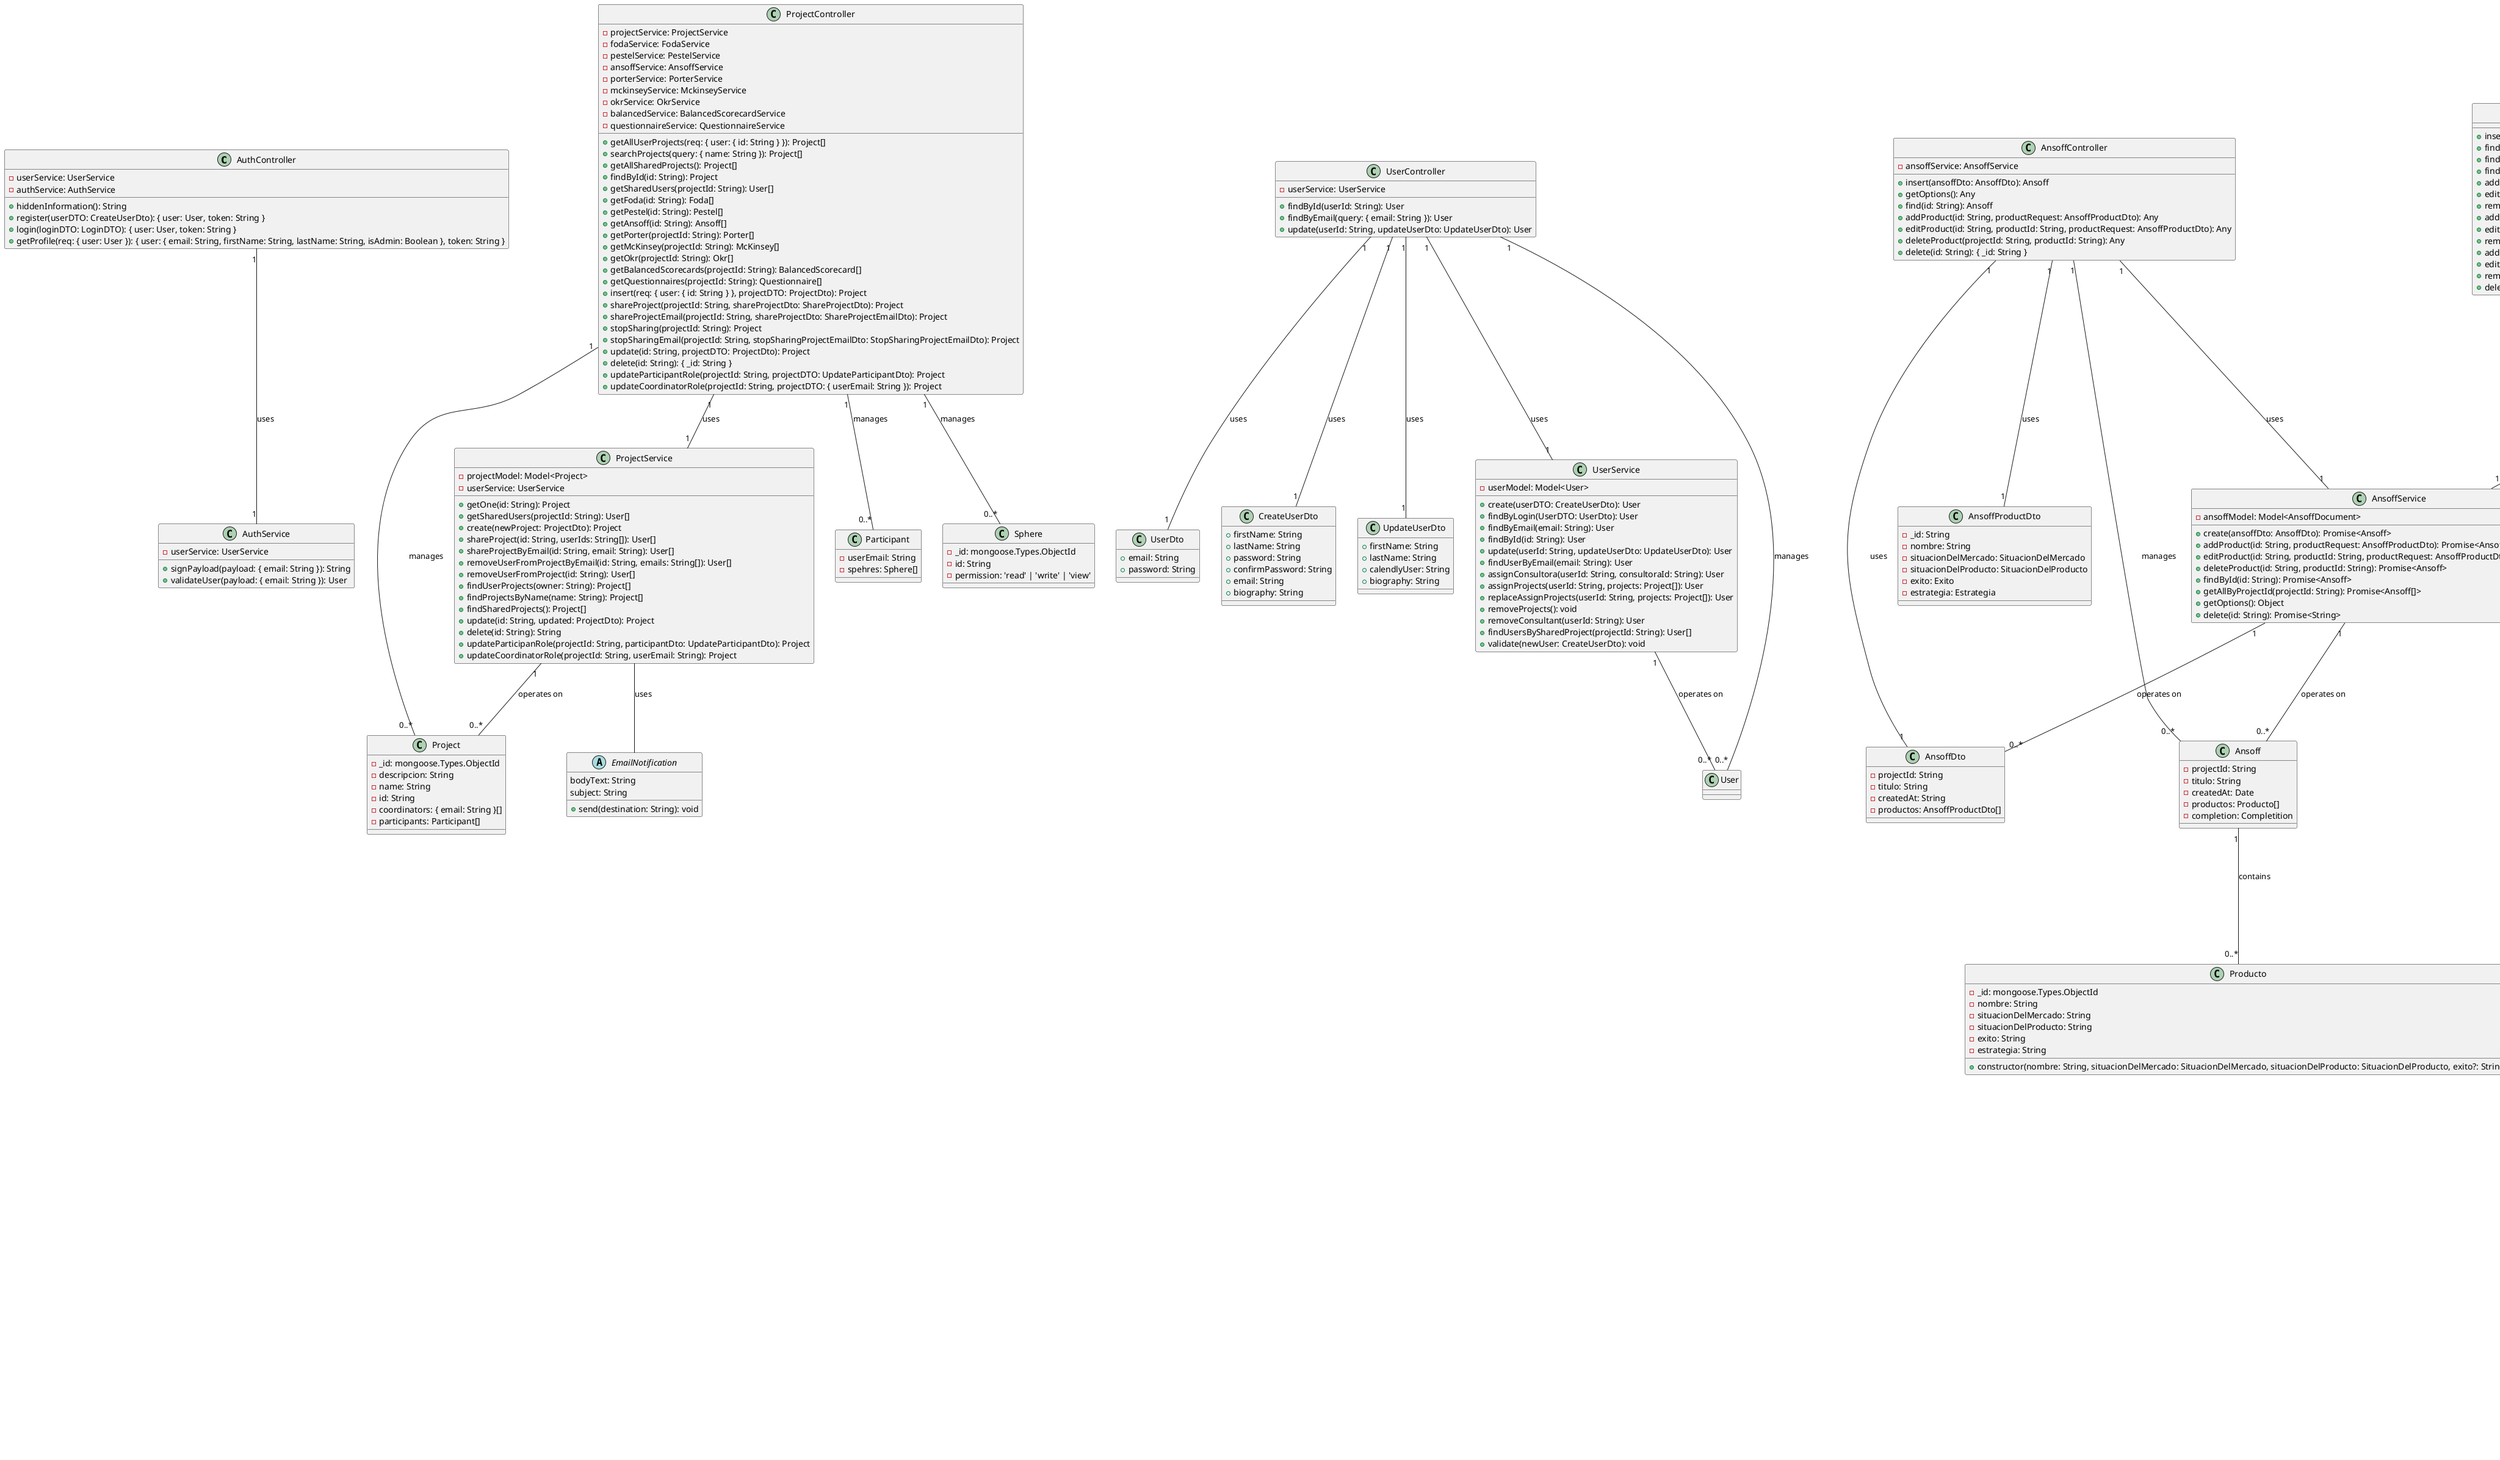@startuml
class AuthController {
    - userService: UserService
    - authService: AuthService
    + hiddenInformation(): String
    + register(userDTO: CreateUserDto): { user: User, token: String }
    + login(loginDTO: LoginDTO): { user: User, token: String }
    + getProfile(req: { user: User }): { user: { email: String, firstName: String, lastName: String, isAdmin: Boolean }, token: String }
}

class AuthService {
    - userService: UserService
    + signPayload(payload: { email: String }): String
    + validateUser(payload: { email: String }): User
}

class ProjectController {
    - projectService: ProjectService
    - fodaService: FodaService
    - pestelService: PestelService
    - ansoffService: AnsoffService
    - porterService: PorterService
    - mckinseyService: MckinseyService
    - okrService: OkrService
    - balancedService: BalancedScorecardService
    - questionnaireService: QuestionnaireService

    + getAllUserProjects(req: { user: { id: String } }): Project[]
    + searchProjects(query: { name: String }): Project[]
    + getAllSharedProjects(): Project[]
    + findById(id: String): Project
    + getSharedUsers(projectId: String): User[]
    + getFoda(id: String): Foda[]
    + getPestel(id: String): Pestel[]
    + getAnsoff(id: String): Ansoff[]
    + getPorter(projectId: String): Porter[]
    + getMcKinsey(projectId: String): McKinsey[]
    + getOkr(projectId: String): Okr[]
    + getBalancedScorecards(projectId: String): BalancedScorecard[]
    + getQuestionnaires(projectId: String): Questionnaire[]
    + insert(req: { user: { id: String } }, projectDTO: ProjectDto): Project
    + shareProject(projectId: String, shareProjectDto: ShareProjectDto): Project
    + shareProjectEmail(projectId: String, shareProjectDto: ShareProjectEmailDto): Project
    + stopSharing(projectId: String): Project
    + stopSharingEmail(projectId: String, stopSharingProjectEmailDto: StopSharingProjectEmailDto): Project
    + update(id: String, projectDTO: ProjectDto): Project
    + delete(id: String): { _id: String }
    + updateParticipantRole(projectId: String, projectDTO: UpdateParticipantDto): Project
    + updateCoordinatorRole(projectId: String, projectDTO: { userEmail: String }): Project
}

class Project {
    - _id: mongoose.Types.ObjectId
    - descripcion: String
    - name: String
    - id: String
    - coordinators: { email: String }[]
    - participants: Participant[]
}

class ProjectService {
    - projectModel: Model<Project>
    - userService: UserService

    + getOne(id: String): Project
    + getSharedUsers(projectId: String): User[]
    + create(newProject: ProjectDto): Project
    + shareProject(id: String, userIds: String[]): User[]
    + shareProjectByEmail(id: String, email: String): User[]
    + removeUserFromProjectByEmail(id: String, emails: String[]): User[]
    + removeUserFromProject(id: String): User[]
    + findUserProjects(owner: String): Project[]
    + findProjectsByName(name: String): Project[]
    + findSharedProjects(): Project[]
    + update(id: String, updated: ProjectDto): Project
    + delete(id: String): String
    + updateParticipanRole(projectId: String, participantDto: UpdateParticipantDto): Project
    + updateCoordinatorRole(projectId: String, userEmail: String): Project
}

class Participant {
    - userEmail: String
    - spehres: Sphere[]
}

class Sphere {
    - _id: mongoose.Types.ObjectId
    - id: String
    - permission: 'read' | 'write' | 'view'
}

class UserController {
    - userService: UserService

    + findById(userId: String): User
    + findByEmail(query: { email: String }): User
    + update(userId: String, updateUserDto: UpdateUserDto): User
}

class UserDto {
    + email: String
    + password: String
}

class CreateUserDto {
    + firstName: String
    + lastName: String
    + password: String
    + confirmPassword: String
    + email: String
    + biography: String
}

class UpdateUserDto {
    + firstName: String
    + lastName: String
    + calendlyUser: String
    + biography: String
}

class UserService {
    - userModel: Model<User>

    + create(userDTO: CreateUserDto): User
    + findByLogin(UserDTO: UserDto): User
    + findByEmail(email: String): User
    + findById(id: String): User
    + update(userId: String, updateUserDto: UpdateUserDto): User
    + findUserByEmail(email: String): User
    + assignConsultora(userId: String, consultoraId: String): User
    + assignProjects(userId: String, projects: Project[]): User
    + replaceAssignProjects(userId: String, projects: Project[]): User
    + removeProjects(): void
    + removeConsultant(userId: String): User
    + findUsersBySharedProject(projectId: String): User[]
    + validate(newUser: CreateUserDto): void
}

class AnsoffController {
    - ansoffService: AnsoffService

    + insert(ansoffDto: AnsoffDto): Ansoff
    + getOptions(): Any
    + find(id: String): Ansoff
    + addProduct(id: String, productRequest: AnsoffProductDto): Any
    + editProduct(id: String, productId: String, productRequest: AnsoffProductDto): Any
    + deleteProduct(projectId: String, productId: String): Any
    + delete(id: String): { _id: String }
}

class AnsoffDto {
    - projectId: String
    - titulo: String
    - createdAt: String
    - productos: AnsoffProductDto[]
}

class AnsoffProductDto {
    - _id: String
    - nombre: String
    - situacionDelMercado: SituacionDelMercado
    - situacionDelProducto: SituacionDelProducto
    - exito: Exito
    - estrategia: Estrategia
}

class Producto {
    - _id: mongoose.Types.ObjectId
    - nombre: String
    - situacionDelMercado: String
    - situacionDelProducto: String
    - exito: String
    - estrategia: String

    + constructor(nombre: String, situacionDelMercado: SituacionDelMercado, situacionDelProducto: SituacionDelProducto, exito?: String)
}

class Ansoff {
    - projectId: String
    - titulo: String
    - createdAt: Date
    - productos: Producto[]
    - completion: Completition
}

class AnsoffService {
    - ansoffModel: Model<AnsoffDocument>

    + create(ansoffDto: AnsoffDto): Promise<Ansoff>
    + addProduct(id: String, productRequest: AnsoffProductDto): Promise<Ansoff>
    + editProduct(id: String, productId: String, productRequest: AnsoffProductDto): Promise<Ansoff>
    + deleteProduct(id: String, productId: String): Promise<Ansoff>
    + findById(id: String): Promise<Ansoff>
    + getAllByProjectId(projectId: String): Promise<Ansoff[]>
    + getOptions(): Object
    + delete(id: String): Promise<String>
}

' enum Estrategia {
'     PENETRACION 
'     DIVERSIFICACION
'     DESARROLLO_DE_PRODUCTO
'     DESARROLLO_DE_MERCADO
' }
' enum Exito {
'     INDEFINIDO
'     POCO_EXITOSO
'     MUY_EXITOSO
' }
' enum SituacionDelMercado {
'     MERCADO_EXISTENTE
'     NUEVO
' }
' enum SituacionDelProducto {
'     PRODUCTO_EXISTENTE
'     NUEVO
' }

class BalancedScorecardController {
    - balancedScorecardService: BalancedScorecardService

    + create(balancedScorecardDto: BalancedScorecardDto): Promise<BalancedScorecard>
    + getOptions(): Object
    + findById(id: String): Promise<BalancedScorecard>
    + addInitiative(id: String, initiativeDto: InitiativeDto): Promise<BalancedScorecard>
    + addObjective(id: String, objectiveDto: ObjectiveDto): Promise<BalancedScorecard>
    + addCheckpoint(id: String, objectiveId: String, checkpointDto: CheckpointDto): Promise<BalancedScorecard>
    + removeInitiative(id: String, initiativeId: String): Promise<BalancedScorecard>
    + removeObjective(id: String, objectiveId: String): Promise<BalancedScorecard>
    + removeCheckpoint(id: String, objectiveId: String, checkpointId: String): Promise<BalancedScorecard>
    + editBalancedScorecard(id: String, balancedScoreCardDto: BalancedScorecardDto): Promise<BalancedScorecard>
    + editInitiative(id: String, initiativeId: String, initiativeDto: InitiativeDto): Promise<BalancedScorecard>
    + editObjective(id: String, objectiveId: String, objectiveDto: ObjectiveDto): Promise<BalancedScorecard>
    + editCheckpoint(id: String, objectiveId: String, checkpointId: String, checkpointDto: CheckpointDto): Promise<BalancedScorecard>
    + delete(id: String): Promise<{_id: String}>
}
class CheckpointDto {
    - _id: String
    - month: String
    - target: Number
    - actual: Number
}

class ObjectiveDto {
    - _id: String
    - action: String
    - measure: String
    - target: Number
    - area: String
    - checkpoints: CheckpointDto[]
    - progress: Number
    - trend: Trend
    - responsible: String
}

class InitiativeDto {
    - _id: String
    - area: Area
    - description: String
}

class BalancedScorecardDto {
    - _id: String
    - projectId: String
    - titulo: String
    - createdAt: Date
    - objectives: ObjectiveDto[]
    - initiatives: InitiativeDto[]
}

CheckpointDto --> ObjectiveDto : contains
ObjectiveDto --> BalancedScorecardDto : contains
InitiativeDto --> BalancedScorecardDto : contains

class Checkpoint {
    - _id: mongoose.Types.ObjectId
    - month: String
    - target: Number
    - actual: Number

    + Checkpoint(month: String, target: Number, actual: Number)
}
class Objective {
    - _id: mongoose.Types.ObjectId
    - action: String
    - measure: String
    - target: Number
    - area: Area
    - checkpoints: List<Checkpoint>
    - progress: Number
    - trend: Trend
    - deviation: Deviation
    - responsible: String

    + Objective(action: String, measure: String, target: Number, area: Area, responsible: String)
}
class Initiative {
    - _id: mongoose.Types.ObjectId
    - area: Area
    - description: String

    + Initiative(area: Area, description: String)
}
class BalancedScorecard {
    - _id: mongoose.Types.ObjectId
    - projectId: String
    - titulo: String
    - createdAt: Date
    - objectives: List<Objective>
    - initiatives: List<Initiative>
    - completion: Completition
}
class BalancedScorecardService {
    - balancedScorecardModel: Model<BalancedScoreCardDocument>

    + create(balancedScorecardDto: BalancedScorecardDto): Promise<BalancedScorecard>
    + delete(id: string): Promise<string>
    + findById(balancedScorecardId: string): Promise<BalancedScorecard>
    + findObjectiveById(balancedScorecardId: string, objectiveId: string): Promise<Objective>
    + getAllByProjectId(projectId: string): Promise<BalancedScorecard[]>
    + edit(balancedScorecardId: string, balancedScorecardDto: BalancedScorecardDto): Promise<BalancedScorecard>
    + addInitiative(balancedScorecardId: string, initiativeDto: InitiativeDto): Promise<BalancedScorecard>
    + removeInitiative(balancedScorecardId: string, initiativeId: string): Promise<BalancedScorecard>
    + editInitiative(balancedScorecardId: string, initiativeId: string, initiativeDto: InitiativeDto): Promise<BalancedScorecard>
    + addObjective(balancedScorecardId: string, objectiveDto: ObjectiveDto): Promise<BalancedScorecard>
    + editObjective(balancedScorecardId: string, objectiveId: string, objectiveDto: ObjectiveDto): Promise<BalancedScorecard>
    + removeObjective(balancedScorecardId: string, objectiveId: string): Promise<BalancedScorecard>
    + addCheckpoint(balancedScorecardId: string, objectiveId: string, checkpointDto: CheckpointDto): Promise<BalancedScorecard>
    + editCheckpoint(balancedScorecardId: string, objectiveId: string, checkpointId: string, checkpointDto: CheckpointDto): Promise<BalancedScorecard>
    + removeCheckpoint(balancedScorecardId: string, objectiveId: string, checkpointId: string): Promise<BalancedScorecard>
    + getOptions(): { trend: Trend[], deviation: Deviation[], area: Area[] }
}
' enum Area {
'     Financiera
'     Clientes
'     ProcesosInternos
'     Aprendizaje
' }
class ContinuousImprovementController {
    - fodaService: FodaService
    - pestelService: PestelService
    - ansoffService: AnsoffService
    - porterService: PorterService
    - mckinseyService: MckinseyService
    - okrService: OkrService
    - balancedService: BalancedScorecardService
    - questionnaireService: QuestionnaireService

    + getContinuousImprovement(projectId: string): Promise<{ 
        fodas: Foda[], 
        pestels: Pestel[], 
        ansoffs: Ansoff[], 
        porters: { titulo: string, _id: string, consejos: string[] }[], 
        mckinseys: Mckinsey[], 
        okrs: Okr[], 
        balancedScorecards: BalancedScorecard[]
    }>
}
class FodaController {
    - fodaService: FodaService

    + getOptions(): Promise<Options>
    + getPreSeeds(): Promise<PreSeed[]>
    + getOne(id: string): Promise<Foda>
    + insert(fodaDTO: FodaDto): Promise<Foda>
    + insertRelation(id: string, factorDTO: FactorDto): Promise<Foda>
    + update(id: string, fodaDTO: FodaDto): Promise<Foda>
    + updateFactor(id: string, idFactor: string, factorDTO: FactorDto): Promise<Foda>
    + deleteFactor(id: string, idFactor: string): Promise<void>
    + delete(id: string): Promise<{ _id: string }>
}
class FodaDto {
    + titulo: string
    + createdAt: string
    + factores: FactorDto[]
}

class FactorDto {
    + area: string
    + importancia: string
    + intensidad: string
    + tendencia: string
    + urgencia: string
    + descripcion: string
}
class Factor {
    - _id: mongoose.Types.ObjectId
    - descripcion: string
    - area: Area
    - importancia: Importancia
    - intensidad: Intensidad
    - tendencia: Tendencia
    - urgencia: Urgencia
    - puntuacion: number

    + Factor(descripcion: string, area: Area, importancia: Importancia, intensidad: Intensidad, tendencia: Tendencia, urgencia: Urgencia)
}
class Foda {
    - _id: mongoose.Types.ObjectId
    - projectId: string
    - titulo: string
    - createdAt: Date
    - factores: List<Factor>
    - completion: Completition

    + Foda(projectId: string, titulo: string, createdAt: Date, factores: List<Factor>, completion: Completition)
}
class FodaService {
    - fodaModel: Model<FodaDocument>
    
    + getPreSeeds(): Promise<PreSeedsFormated>
    + getOptions(): Promise<Options>
    + getAllByProjectId(projectId: string): Promise<List<Foda>>
    + getOne(id: string): Promise<Foda>
    + insertFactor(id: string, factorDto: FactorDto): Promise<Foda>
    + create(newFoda: FodaDto): Promise<Foda>
    + update(id: string, updated: FodaDto): Promise<Foda>
    + delete(id: string): Promise<string>
    + deleteFactor(id: string, idFactor: string): Promise<Foda>
    + updateFactor(id: string, idFactor: string, updatedFactor: FactorDto): Promise<Foda>
}
' enum Cuadrantes {
'     DOBLE_O_NADA
'     DESARROLLAR
'     REFORZAR
'     REPLANTEAR
'     REORGANIZAR
'     MANTENER
'     ABANDONAR
'     SALIR_CON_ORDEN
'     COSECHAR
' }
class MckinseyController {
    - mckinseyService: MckinseyService

    + insert(mcKinseyDto: McKinseyDto): Promise<McKinsey>
    + findByProjectId(projectId: string): Promise<List<McKinsey>>
    + findById(mcKinseyId: string): Promise<McKinsey>
    + editUnidadDeNegocio(mcKinseyId: string, unidadId: string, unidadDeNegocioDto: UnidadDeNegocioDto): Promise<McKinsey>
    + removeUnidadDeNegocio(mcKinseyId: string, unidadId: string): Promise<McKinsey>
    + addUnidadDeNegocio(mcKinseyId: string, unidadDeNegocioDto: UnidadDeNegocioDto): Promise<McKinsey>
    + delete(id: string): Promise<{ _id: string }>
}
class McKinseyDto {
    + _id: string
    + projectId: string
    + titulo: string
    + createdAt: string
    + unidadesDeNegocio: UnidadDeNegocioDto[]
}

class UnidadDeNegocioDto {
    + _id: string
    + nombre: string
    + fuerzaCompetitiva: number
    + atractivoDeMercado: number
    + cuadrante: number
}
class UnidadDeNegocio {
    + _id: mongoose.Types.ObjectId
    + nombre: string
    + fuerzaCompetitiva: number
    + atractivoDeMercado: number
    + cuadrante: string
}

class McKinsey {
    + projectId: string
    + titulo: string
    + createdAt: Date
    + unidadesDeNegocio: UnidadDeNegocio[]
    + completion: Completition
}
class MckinseyService {
    + create(mckinseyDto: McKinseyDto): Promise<McKinsey>
    + findById(toolId: string): Promise<McKinsey>
    + editUnidadDeNegocio(porterId: string, unidadDeNegocioId: string, unidadDeNegocioDto: UnidadDeNegocioDto): Promise<McKinsey>
    + getAllByProjectId(projectId: string): Promise<McKinsey[]>
    + removeUnidadDeNegocio(mcKinseyId: string, unidadId: string): Promise<McKinsey>
    + addUnidadDeNegocio(mcKinseyId: string, unidadDeNegocioDto: UnidadDeNegocioDto): Promise<McKinsey>
    + delete(id: string): Promise<string>
}
class OkrController {
    + insert(okrProjectDto: OkrProjectDto): Promise<OkrProject>
    + findById(okrProjectId: string): Promise<OkrProject>
    + findGlobalOkr(okrProjectId: string, okrId: string): Promise<Okr>
    + findOkrById(okrProjectId: string, okrId: string): Promise<Okr>
    + addOkr(okrProjectId: string, okrDto: OkrDto): Promise<OkrProject>
    + editOkr(okrProjectId: string, okrId: string, okrDto: OkrDto): Promise<OkrProject>
    + removeOkr(okrProjectId: string, okrId: string): Promise<OkrProject>
    + addKeyResult(okrProjectId: string, okrId: string, keyResultDto: KeyResultDto): Promise<OkrProject>
    + editKeyResult(okrProjectId: string, okrId: string, keyResultId: string, keyResultDto: KeyResultDto): Promise<OkrProject>
    + removeKeyResult(okrProjectId: string, okrId: string, keyResultId: string): Promise<OkrProject>
    + addKeyStatus(okrProjectId: string, okrId: string, keyResultId: string, keyStatusDto: KeyStatusDto): Promise<OkrProject>
    + editKeyStatus(okrProjectId: string, okrId: string, keyResultId: string, keyStatusId: string, keyStatusDto: KeyStatusDto): Promise<OkrProject>
    + removeKeyStatus(okrProjectId: string, okrId: string, keyResultId: string, keyStatusId: string): Promise<OkrProject>
    + delete(id: string): Promise<{_id: string}>
}
class OkrProjectDto {
    + _id: string
    + projectId: string
    + titulo: string
    + createdAt: Date
    + okrs: OkrDto[]
}

class OkrDto {
    + _id: string
    + description: string
    + keyResults: KeyResultDto[]
    + globalOkr: string
    + area: string
    + progress: number
    + quarter: number
}

class KeyResultDto {
    + _id: string
    + description: string
    + goal: number
    + keyStatus: KeyStatusDto[]
    + progress: number
    + startDate: string
    + dueDate: string
    + responsible: string
    + priority: number
}

class KeyStatusDto {
    + _id: string
    + month: string
    + value: number
    + constructor(month: string, value: number)
}

class GlobalOkrDto {
    + _id: string
    + description: string
    + keyStatus: KeyStatusDto[]
    + progress: number
    + area: string
    + constructor(id: string, description: string, keyStatus: KeyStatusDto[], progress: number, area: string)
}

OkrProjectDto "1" -- "0..*" OkrDto : contains >
OkrDto "1" -- "0..*" KeyResultDto : contains >
KeyResultDto "1" -- "0..*" KeyStatusDto : contains >
GlobalOkrDto "1" -- "0..*" KeyStatusDto : contains >

class KeyStatus {
    + _id: mongoose.Types.ObjectId
    + month: string
    + value: number
    + constructor(month: string, value: number)
}

class KeyResult {
    + _id: mongoose.Types.ObjectId
    + description: string
    + goal: number
    + priority: number
    + startDate: Date
    + dueDate: Date
    + keyStatus: KeyStatus[]
    + progress: number
    + responsible: string
    + constructor(description: string, goal: number, responsible: string, priority: number)
}

class Okr {
    + _id: mongoose.Types.ObjectId
    + description: string
    + keyResults: KeyResult[]
    + globalOkr: string
    + area: string
    + progress: number
    + quarter: number
    + constructor(description: string, globalOkr: string, area: string, quarter: number)
}

class OkrProject {
    + _id: mongoose.Types.ObjectId
    + projectId: string
    + titulo: string
    + createdAt: Date
    + okrs: Okr[]
    + completion: Completition
}
KeyResult "1" -- "0..*" KeyStatus : contains >
Okr "1" -- "0..*" KeyResult : contains >
OkrProject "1" -- "0..*" Okr : contains >

class OkrService {
    + constructor(okrModel: Model<OkrDocument>)
    + create(okrProjectDto: OkrProjectDto): Promise<OkrProject>
    + findById(okrProjectId: string): Promise<OkrProject>
    + findOkrById(okrProjectId: string, okrId: string): Promise<Okr>
    + getAllByProjectId(projectId: string): Promise<OkrProject[]>
    + findGlobalOkrById(okrProjectId: string, okrId: string): Promise<GlobalOkrDto>
    + addOkr(okrProjectId: string, okrDto: OkrDto): Promise<OkrProject>
    + editOkr(okrProjectId: string, okrId: string, okrDto: OkrDto): Promise<OkrProject>
    + removeOkr(okrProjectId: string, okrId: string): Promise<OkrProject>
    + addKeyResult(okrProjectId: string, okrId: string, keyResultDto: KeyResultDto): Promise<OkrProject>
    + editKeyResult(okrProjectId: string, okrId: string, keyResultId: string, keyResultDto: KeyResultDto): Promise<OkrProject>
    + removeKeyResult(okrProjectId: string, okrId: string, keyResultId: string): Promise<OkrProject>
    + addKeyStatus(okrProjectId: string, okrId: string, keyResultId: string, keyStatusDto: KeyStatusDto): Promise<OkrProject>
    + editKeyStatus(okrProjectId: string, okrId: string, keyResultId: string, keyStatusId: string, keyStatusDto: KeyStatusDto): Promise<OkrProject>
    + removeKeyStatus(okrProjectId: string, okrId: string, keyResultId: string, keyStatusId: string): Promise<OkrProject>
    + delete(id: string): Promise<string>
}
' enum Area {
'     POLITICO 
'     ECONOMICO
'     SOCIAL 
'     TECNOLOGICO
'     AMBIENTAL
'     LEGAL
' }

' enum Importancia {
'     'Muy importante'
'     'Importante' 
'     'Indiferente'
'     'Poco importante'
'     'Sin importancia'
' }

' enum Intensidad {
'     'Muy fuerte'
'     'Fuerte'
'     'Promedio'
'     'Debil' 
'     'Muy debil' 
' }

' enum Tendencia {
'     'Mejora mucho'
'     'Mejora' 
'     'Se mantiene' 
'     'Empeora' 
'     'Empeora Mucho'
' }
class PestelController {
    + constructor(pestelService: PestelService)
    + getAll(): Promise<Pestel[]>
    + getPreSeeds(): Promise<PreSeed[]>
    + insertPreSeeds(preSeedDTO: PreSeedDTO): Promise<PreSeed>
    + getOptions(): Promise<Option[]>
    + getOne(id: string): Promise<Pestel>
    + insert(pestelDTO: PestelDto): Promise<Pestel>
    + insertRelation(id: string, factorDTO: FactorDto): Promise<Pestel>
    + update(id: string, pestelDTO: PestelDto): Promise<Pestel>
    + deleteFactor(id: string, idFactor: string): Promise<any>
    + editFactor(id: string, idFactor: string, updatedFactor: FactorDto): Promise<Pestel>
    + delete(id: string): Promise<{ _id: string }>
}
class PestelDto {
    + titulo: string
    + createdAt: string
    + factores: List<Factor>
}

class FactorDto {
    + area: Area
    + descripcion: string
    + importancia: Importancia
    + intensidad: Intensidad
    + tendencia: Tendencia
}


class Factor {
    + _id: mongoose.Types.ObjectId
    + descripcion: string
    + area: Area
    + importancia: Importancia
    + intensidad: Intensidad
    + tendencia: Tendencia
    + puntuacion: number

    + Factor(descripcion: string, area: Area, importancia: Importancia, intensidad: Intensidad, tendencia: Tendencia)
}
class Pestel {
    + _id: mongoose.Types.ObjectId
    + projectId: string
    + titulo: string
    + createdAt: Date
    + factores: List<Factor>
    + completion: Completition

    + Pestel(projectId: string, titulo: string, createdAt: Date, factores: List<Factor>, completion: Completition)
}
class PestelService {
    + constructor(pestelModel: Model<Pestel>, preSeedModel: Model<PestelPreSeed>)
    + getAll(): Promise<Pestel[]>
    + getPreSeeds(): Promise<{ [key: string]: PreSeedDTO[] }>
    + insertPreSeed(preSeedDTO: PreSeedDTO): Promise<PestelPreSeed>
    + getAllByProjectId(projectId: string): Promise<Pestel[]>
    + getOne(id: string): Promise<Pestel>
    + insertFactor(id: string, factorDto: FactorDto): Promise<Pestel>
    + editFactor(id: string, idFactor: string, updatedFactor: FactorDto): Promise<Pestel>
    + create(newPestel: PestelDto): Promise<Pestel>
    + update(id: string, updated: PestelDto): Promise<Pestel>
    + delete(id: string): Promise<string>
    + deleteFactor(id: string, idFactor: string): Promise<Pestel>
    + getOptions(): Promise<{ area: Area[], importancia: Importancia[], intensidad: Intensidad[], tendencia: Tendencia[] }>
}
' enum Fuerza {
'     RIVALIDAD_ENTRE_COMPETIDORES 
'     PODER_DE_NEGOCIACION_CON_LOS_CLIENTES
'     PODER_DE_NEGOCIACION_CON_LOS_PROVEEDORES 
'     AMENAZA_DE_NUEVOS_COMPETIDORES 
'     AMENAZA_DE_PRODUCTOS_SUBSTITUTOS 
' }
' enum NivelDeConcordancia {
'     CONCUERDO_TOTALMENTE 
'     CONCUERDO_EN_PARTE
'     NI_DE_ACUERDO_NI_EN_DESACUERDO 
'     DE_ACUERDO_EN_PARTE 
'     DE_ACUERDO_TOTALMENTE
' }
class PorterController {
    -porterService: PorterService

    +insert(porterDto: PorterDto): Promise<Porter>
    +getOptions(): Promise<Options>
    +getPreguntas(): Promise<Pregunta[]>
    +findById(porterId: string): Promise<Porter>
    +addPregunta(porterId: string, question: PreguntaDto): Promise<Porter>
    +deletePregunta(porterId: string, questionId: string): Promise<Porter>
    +editQuestion(porterId: string, questionId: string, questionDto: PreguntaDto): Promise<Porter>
    +replaceQuestions(porterId: string, questions: BulkEditQuestions): Promise<Porter>
    +getConsejos(porterId: string): Promise<Consejos>
    +delete(id: string): Promise<{ _id: string }>
}
class PorterService {
    +create(porterDto: PorterDto): Promise<Porter>
    +getOptions(): Promise<{fuerza: Fuerza[], nivelDeConcordancia: NivelDeConcordancia[], valoracion: Valoracion[]}>
    +getPorterById(porterId: string): Promise<Porter>
    +editQuestion(porterId: string, questionId: string, preguntaDto: PreguntaDto): Promise<Porter>
    +deleteQuestion(porterId: string, questionId: string): Promise<Porter>
    +addQuestion(porterId: string, preguntaDto: PreguntaDto): Promise<Porter>
    +replaceQuestions(porterId: string, questionsByFuerza: BulkEditQuestions): Promise<Porter>
    +getAllByProjectId(projectId: string): Promise<Porter[]>
    +delete(id: string): Promise<string>
    +getPreguntas(): {Fuerza: Pregunta[], PoderDeNegociacionConElCliente: Pregunta[], PoderDeNegociacionConProveedores: Pregunta[], AmenazaDeNuevosCompetidores: Pregunta[], AmenazaDeSustitucion: Pregunta[]}
    +calcularConsejos(preguntas: Pregunta[]): ConsejosResult[]
    -calcularConsejosSegunFuerza(preguntas: Pregunta[], fuerza: Fuerza): ConsejosResult
    -calcularConsejoGeneral(puntajeTotal: number): string
    -formatPreguntas(preguntas: Pregunta[]): FormattedPreguntas
}
class PorterDto {
    +_id: string
    +projectId: string
    +titulo: string
    +createdAt: string
    +preguntas: Pregunta[]
}

class PreguntaDto {
    +_id: string
    +preguntaId: number
    +fuerza: Fuerza
    +nivelDeConcordancia: NivelDeConcordancia
    +valoracion: Valoracion
}

class BulkEditQuestions {
    +preguntas: Map<Fuerza, Map<number, BulkQuestionItem>>
}

class BulkQuestionItem {
    +nivelDeConcordancia: NivelDeConcordancia
    +valoracion: Valoracion
}

PorterDto "1" *-- "*" PreguntaDto : contiene
BulkEditQuestions "1" *-- "*" BulkQuestionItem : contiene
class Pregunta {
    +_id: ObjectId
    +preguntaId: number
    +fuerza: Fuerza
    +nivelDeConcordancia: NivelDeConcordancia
    +valoracion: Valoracion
}
class Porter {
    +projectId: string
    +titulo: string
    +createdAt: Date
    +preguntas: List<Pregunta>
    +preguntasFormatted: Map<string, Object>
    +completion: Completition
}
class QuestionnaireController {
    +getQuestions()
    +create(questionnaireDto: QuestionnaireDto)
    +answerQuestions(id: string, answers: AnswerDto[])
    +findById(id: string)
    +findQuestion(id: string, chapterId: number, questionId: number)
    +editAnswer(id: string, chapterId: number, questionId: number, answerId: number)
    +delete(id: string)
}
class AnswerDto {
    questionId: number
    answerId: number
    chapterId: number
}

class QuestionnaireDto {
    projectId: string
    titulo: string
    createdAt: Date
}
class Answer {
    +answerId: number
    +answer: string

    + Answer(answerId: number, answer: string)
}
class Question {
    +questionId: number
    +question: string
    +answers: Answer[]
    +rightAnswer: number
    +selectedAnswer: number

    + Question(questionId: number, question: string, answers: Answer[], rightAnswer: number, selectedAnswer: number)
}
abstract class EmailNotification {
    bodyText: String
    subject: String

    +send(destination: String): void
}

' Define relationships
BalancedScorecard "1" -- "0..*" Objective : contains
Objective "1" -- "0..*" Checkpoint : contains
BalancedScorecard "1" -- "0..*" Initiative : contains

Pestel "1" -- "0..*" Factor : contains

McKinsey "1" -- "0..*" Factor : contains

Okr "1" -- "0..*" Objective : contains
Objective "1" -- "0..*" KeyResult : contains

Foda "1" -- "0..*" Factor : contains

Questionnaire "1" -- "0..*" Question : contains
Question "1" -- "1" Answer : contains
Answer "1" -- "1" AnswerDto : contains

' Dto relationships
BalancedScorecardDto "1" -- "0..*" ObjectiveDto
ObjectiveDto "1" -- "0..*" CheckpointDto
BalancedScorecardDto "1" -- "0..*" InitiativeDto

PestelDto "1" -- "0..*" FactorDto

McKinseyDto "1" -- "0..*" FactorDto

OkrDto "1" -- "0..*" ObjectiveDto
ObjectiveDto "1" -- "0..*" KeyResultDto

FodaDto "1" -- "0..*" FactorDto

QuestionnaireDto "1" -- "0..*" QuestionDto
Ansoff "1" -- "0..*" Producto : contains
McKinsey "1" -- "0..*" UnidadDeNegocio : contains

' Define relationships for controllers with their respective services
AuthController "1" -- "1" AuthService : uses
ProjectController "1" -- "1" ProjectService : uses
UserController "1" -- "1" UserService : uses
UserController "1" -- "1" UserDto : uses
UserController "1" -- "1" CreateUserDto : uses
UserController "1" -- "1" UpdateUserDto : uses
AnsoffController "1" -- "1" AnsoffService : uses
AnsoffController "1" -- "1" AnsoffDto : uses
AnsoffController "1" -- "1" AnsoffProductDto : uses
BalancedScorecardController "1" -- "1" BalancedScorecardService : uses
FodaController "1" -- "1" FodaService : uses
McKinseyController "1" -- "1" McKinseyService : uses
McKinseyController "1" -- "1" UnidadDeNegocioDto : uses
OkrController "1" -- "1" OkrService : uses
PestelController "1" -- "1" PestelService : uses
PorterController "1" -- "1" PorterService : uses
QuestionnaireController "1" -- "1" QuestionnaireService : uses
ContinuousImprovementController "1" -- "1" FodaService : uses
ContinuousImprovementController "1" -- "1" PestelService : uses
ContinuousImprovementController "1" -- "1" AnsoffService : uses
ContinuousImprovementController "1" -- "1" PorterService : uses
ContinuousImprovementController "1" -- "1" MckinseyService : uses
ContinuousImprovementController "1" -- "1" OkrService : uses
ContinuousImprovementController "1" -- "1" BalancedScorecardService : uses
ContinuousImprovementController "1" -- "1" QuestionnaireService : uses

' Define relationships for services with their respective models
ProjectService "1" -- "0..*" Project : operates on
ProjectService -- EmailNotification : uses
UserService "1" -- "0..*" User : operates on
AnsoffService "1" -- "0..*" Ansoff : operates on
AnsoffService "1" -- "0..*" AnsoffDto : operates on
BalancedScorecardService "1" -- "0..*" BalancedScorecard : operates on
FodaService "1" -- "0..*" Foda : operates on
MckinseyService "1" -- "0..*" Mckinsey : operates on
OkrService "1" -- "0..*" Okr : operates on
PestelService "1" -- "0..*" Pestel : operates on
PorterService "1" -- "0..*" Porter : operates on
PorterService "1" -- "0..*" Pregunta : operates on
QuestionnaireService "1" -- "0..*" Questionnaire : operates on

' Define relationships between controllers and their models
ProjectController "1" -- "0..*" Project : manages
ProjectController "1" -- "0..*" Participant : manages
ProjectController "1" -- "0..*" Sphere : manages
UserController "1" -- "0..*" User : manages
AnsoffController "1" -- "0..*" Ansoff : manages
BalancedScorecardController "1" -- "0..*" BalancedScorecard : manages
FodaController "1" -- "0..*" Foda : manages
MckinseyController "1" -- "0..*" Mckinsey : manages
OkrController "1" -- "0..*" Okr : manages
PestelController "1" -- "0..*" Pestel : manages
PorterController "1" -- "0..*" Porter : manages
QuestionnaireController "1" -- "0..*" Questionnaire : manages

@enduml
